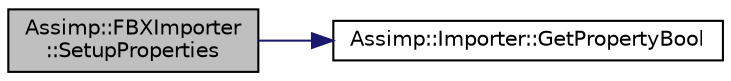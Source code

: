 digraph "Assimp::FBXImporter::SetupProperties"
{
  edge [fontname="Helvetica",fontsize="10",labelfontname="Helvetica",labelfontsize="10"];
  node [fontname="Helvetica",fontsize="10",shape=record];
  rankdir="LR";
  Node1 [label="Assimp::FBXImporter\l::SetupProperties",height=0.2,width=0.4,color="black", fillcolor="grey75", style="filled", fontcolor="black"];
  Node1 -> Node2 [color="midnightblue",fontsize="10",style="solid",fontname="Helvetica"];
  Node2 [label="Assimp::Importer::GetPropertyBool",height=0.2,width=0.4,color="black", fillcolor="white", style="filled",URL="$class_assimp_1_1_importer.html#a90f5d35d25e5d2a0ef8bc0c6545b2010"];
}
